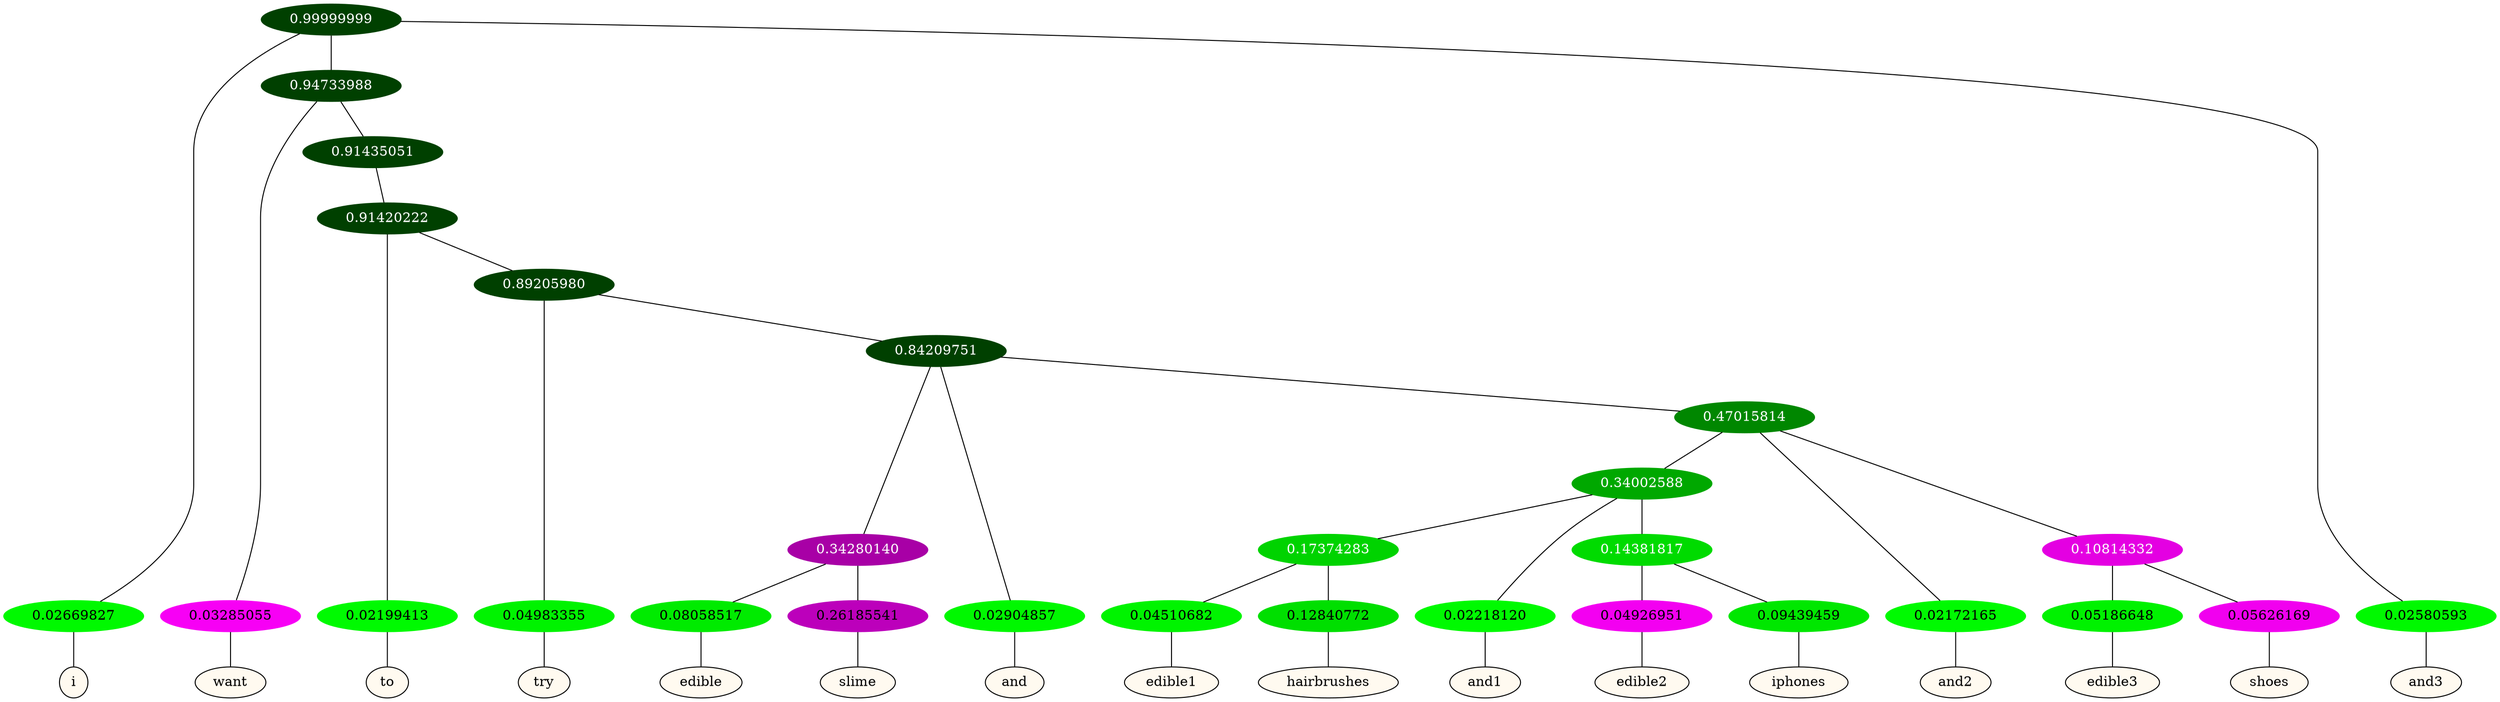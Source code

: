 graph {
	node [format=png height=0.15 nodesep=0.001 ordering=out overlap=prism overlap_scaling=0.01 ranksep=0.001 ratio=0.2 style=filled width=0.15]
	{
		rank=same
		a_w_1 [label=i color=black fillcolor=floralwhite style="filled,solid"]
		a_w_4 [label=want color=black fillcolor=floralwhite style="filled,solid"]
		a_w_7 [label=to color=black fillcolor=floralwhite style="filled,solid"]
		a_w_9 [label=try color=black fillcolor=floralwhite style="filled,solid"]
		a_w_14 [label=edible color=black fillcolor=floralwhite style="filled,solid"]
		a_w_15 [label=slime color=black fillcolor=floralwhite style="filled,solid"]
		a_w_12 [label=and color=black fillcolor=floralwhite style="filled,solid"]
		a_w_24 [label=edible1 color=black fillcolor=floralwhite style="filled,solid"]
		a_w_25 [label=hairbrushes color=black fillcolor=floralwhite style="filled,solid"]
		a_w_20 [label=and1 color=black fillcolor=floralwhite style="filled,solid"]
		a_w_26 [label=edible2 color=black fillcolor=floralwhite style="filled,solid"]
		a_w_27 [label=iphones color=black fillcolor=floralwhite style="filled,solid"]
		a_w_17 [label=and2 color=black fillcolor=floralwhite style="filled,solid"]
		a_w_22 [label=edible3 color=black fillcolor=floralwhite style="filled,solid"]
		a_w_23 [label=shoes color=black fillcolor=floralwhite style="filled,solid"]
		a_w_3 [label=and3 color=black fillcolor=floralwhite style="filled,solid"]
	}
	a_n_1 -- a_w_1
	a_n_4 -- a_w_4
	a_n_7 -- a_w_7
	a_n_9 -- a_w_9
	a_n_14 -- a_w_14
	a_n_15 -- a_w_15
	a_n_12 -- a_w_12
	a_n_24 -- a_w_24
	a_n_25 -- a_w_25
	a_n_20 -- a_w_20
	a_n_26 -- a_w_26
	a_n_27 -- a_w_27
	a_n_17 -- a_w_17
	a_n_22 -- a_w_22
	a_n_23 -- a_w_23
	a_n_3 -- a_w_3
	{
		rank=same
		a_n_1 [label=0.02669827 color="0.334 1.000 0.973" fontcolor=black]
		a_n_4 [label=0.03285055 color="0.835 1.000 0.967" fontcolor=black]
		a_n_7 [label=0.02199413 color="0.334 1.000 0.978" fontcolor=black]
		a_n_9 [label=0.04983355 color="0.334 1.000 0.950" fontcolor=black]
		a_n_14 [label=0.08058517 color="0.334 1.000 0.919" fontcolor=black]
		a_n_15 [label=0.26185541 color="0.835 1.000 0.738" fontcolor=black]
		a_n_12 [label=0.02904857 color="0.334 1.000 0.971" fontcolor=black]
		a_n_24 [label=0.04510682 color="0.334 1.000 0.955" fontcolor=black]
		a_n_25 [label=0.12840772 color="0.334 1.000 0.872" fontcolor=black]
		a_n_20 [label=0.02218120 color="0.334 1.000 0.978" fontcolor=black]
		a_n_26 [label=0.04926951 color="0.835 1.000 0.951" fontcolor=black]
		a_n_27 [label=0.09439459 color="0.334 1.000 0.906" fontcolor=black]
		a_n_17 [label=0.02172165 color="0.334 1.000 0.978" fontcolor=black]
		a_n_22 [label=0.05186648 color="0.334 1.000 0.948" fontcolor=black]
		a_n_23 [label=0.05626169 color="0.835 1.000 0.944" fontcolor=black]
		a_n_3 [label=0.02580593 color="0.334 1.000 0.974" fontcolor=black]
	}
	a_n_0 [label=0.99999999 color="0.334 1.000 0.250" fontcolor=grey99]
	a_n_0 -- a_n_1
	a_n_2 [label=0.94733988 color="0.334 1.000 0.250" fontcolor=grey99]
	a_n_0 -- a_n_2
	a_n_0 -- a_n_3
	a_n_2 -- a_n_4
	a_n_5 [label=0.91435051 color="0.334 1.000 0.250" fontcolor=grey99]
	a_n_2 -- a_n_5
	a_n_6 [label=0.91420222 color="0.334 1.000 0.250" fontcolor=grey99]
	a_n_5 -- a_n_6
	a_n_6 -- a_n_7
	a_n_8 [label=0.89205980 color="0.334 1.000 0.250" fontcolor=grey99]
	a_n_6 -- a_n_8
	a_n_8 -- a_n_9
	a_n_10 [label=0.84209751 color="0.334 1.000 0.250" fontcolor=grey99]
	a_n_8 -- a_n_10
	a_n_11 [label=0.34280140 color="0.835 1.000 0.657" fontcolor=grey99]
	a_n_10 -- a_n_11
	a_n_10 -- a_n_12
	a_n_13 [label=0.47015814 color="0.334 1.000 0.530" fontcolor=grey99]
	a_n_10 -- a_n_13
	a_n_11 -- a_n_14
	a_n_11 -- a_n_15
	a_n_16 [label=0.34002588 color="0.334 1.000 0.660" fontcolor=grey99]
	a_n_13 -- a_n_16
	a_n_13 -- a_n_17
	a_n_18 [label=0.10814332 color="0.835 1.000 0.892" fontcolor=grey99]
	a_n_13 -- a_n_18
	a_n_19 [label=0.17374283 color="0.334 1.000 0.826" fontcolor=grey99]
	a_n_16 -- a_n_19
	a_n_16 -- a_n_20
	a_n_21 [label=0.14381817 color="0.334 1.000 0.856" fontcolor=grey99]
	a_n_16 -- a_n_21
	a_n_18 -- a_n_22
	a_n_18 -- a_n_23
	a_n_19 -- a_n_24
	a_n_19 -- a_n_25
	a_n_21 -- a_n_26
	a_n_21 -- a_n_27
}

